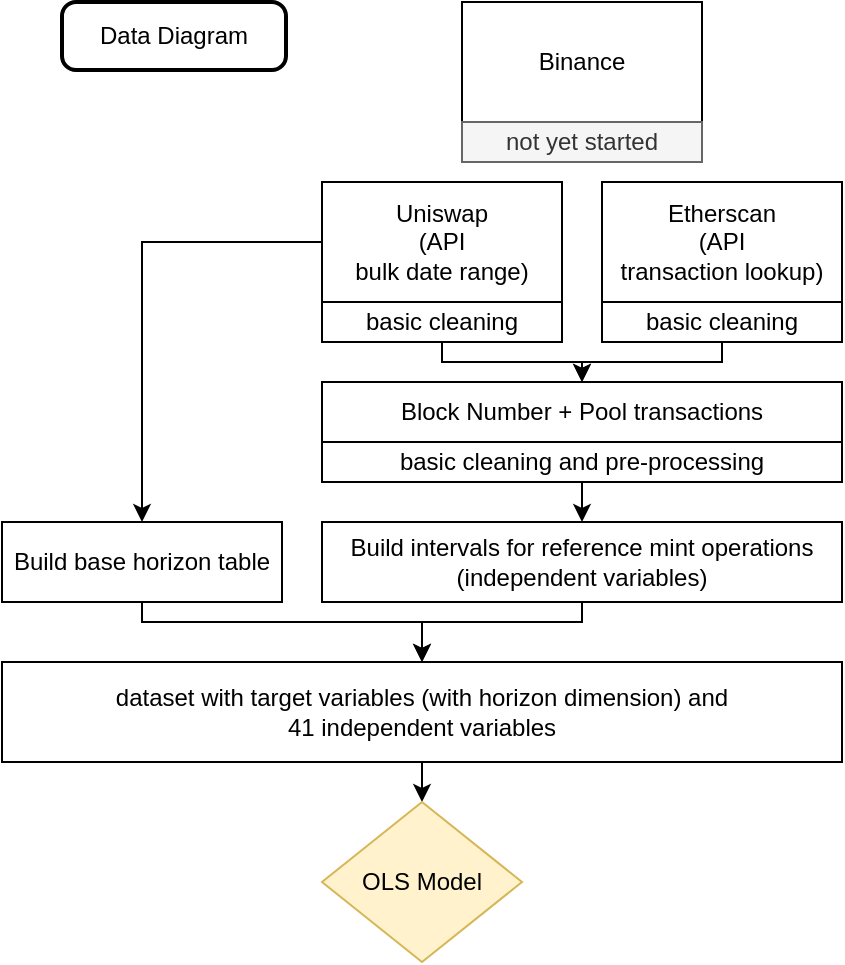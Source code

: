 <mxfile version="21.6.1" type="device">
  <diagram name="Page-1" id="qjpE4YGFM8KmCApll63P">
    <mxGraphModel dx="2603" dy="1583" grid="1" gridSize="10" guides="1" tooltips="1" connect="1" arrows="1" fold="1" page="1" pageScale="1" pageWidth="1169" pageHeight="827" math="0" shadow="0">
      <root>
        <mxCell id="0" />
        <mxCell id="1" parent="0" />
        <mxCell id="2" value="Data Diagram" style="rounded=1;absoluteArcSize=1;arcSize=14;whiteSpace=wrap;strokeWidth=2;" parent="1" vertex="1">
          <mxGeometry width="112" height="34" as="geometry" />
        </mxCell>
        <mxCell id="dzQTFHioQvIF_rcnhzuz-2" value="Binance" style="rounded=0;whiteSpace=wrap;html=1;" vertex="1" parent="1">
          <mxGeometry x="200" width="120" height="60" as="geometry" />
        </mxCell>
        <mxCell id="dzQTFHioQvIF_rcnhzuz-3" style="edgeStyle=orthogonalEdgeStyle;rounded=0;orthogonalLoop=1;jettySize=auto;html=1;exitX=0;exitY=0.5;exitDx=0;exitDy=0;" edge="1" parent="1" source="dzQTFHioQvIF_rcnhzuz-4" target="dzQTFHioQvIF_rcnhzuz-16">
          <mxGeometry relative="1" as="geometry" />
        </mxCell>
        <mxCell id="dzQTFHioQvIF_rcnhzuz-4" value="Uniswap&lt;br&gt;(API&lt;br&gt;bulk date range)" style="rounded=0;whiteSpace=wrap;html=1;" vertex="1" parent="1">
          <mxGeometry x="130" y="90" width="120" height="60" as="geometry" />
        </mxCell>
        <mxCell id="dzQTFHioQvIF_rcnhzuz-5" value="Etherscan&lt;br&gt;(API&lt;br&gt;transaction lookup)" style="rounded=0;whiteSpace=wrap;html=1;" vertex="1" parent="1">
          <mxGeometry x="270" y="90" width="120" height="60" as="geometry" />
        </mxCell>
        <mxCell id="dzQTFHioQvIF_rcnhzuz-6" value="Block Number + Pool transactions" style="rounded=0;whiteSpace=wrap;html=1;" vertex="1" parent="1">
          <mxGeometry x="130" y="190" width="260" height="30" as="geometry" />
        </mxCell>
        <mxCell id="dzQTFHioQvIF_rcnhzuz-7" style="edgeStyle=orthogonalEdgeStyle;rounded=0;orthogonalLoop=1;jettySize=auto;html=1;exitX=0.5;exitY=1;exitDx=0;exitDy=0;entryX=0.5;entryY=0;entryDx=0;entryDy=0;" edge="1" parent="1" source="dzQTFHioQvIF_rcnhzuz-8" target="dzQTFHioQvIF_rcnhzuz-6">
          <mxGeometry relative="1" as="geometry">
            <Array as="points">
              <mxPoint x="190" y="180" />
              <mxPoint x="260" y="180" />
            </Array>
          </mxGeometry>
        </mxCell>
        <mxCell id="dzQTFHioQvIF_rcnhzuz-8" value="basic cleaning" style="rounded=0;whiteSpace=wrap;html=1;" vertex="1" parent="1">
          <mxGeometry x="130" y="150" width="120" height="20" as="geometry" />
        </mxCell>
        <mxCell id="dzQTFHioQvIF_rcnhzuz-9" style="edgeStyle=orthogonalEdgeStyle;rounded=0;orthogonalLoop=1;jettySize=auto;html=1;exitX=0.5;exitY=1;exitDx=0;exitDy=0;entryX=0.5;entryY=0;entryDx=0;entryDy=0;" edge="1" parent="1" source="dzQTFHioQvIF_rcnhzuz-10" target="dzQTFHioQvIF_rcnhzuz-6">
          <mxGeometry relative="1" as="geometry">
            <Array as="points">
              <mxPoint x="330" y="180" />
              <mxPoint x="260" y="180" />
            </Array>
          </mxGeometry>
        </mxCell>
        <mxCell id="dzQTFHioQvIF_rcnhzuz-10" value="basic cleaning" style="rounded=0;whiteSpace=wrap;html=1;" vertex="1" parent="1">
          <mxGeometry x="270" y="150" width="120" height="20" as="geometry" />
        </mxCell>
        <mxCell id="dzQTFHioQvIF_rcnhzuz-11" style="edgeStyle=orthogonalEdgeStyle;rounded=0;orthogonalLoop=1;jettySize=auto;html=1;exitX=0.5;exitY=1;exitDx=0;exitDy=0;entryX=0.5;entryY=0;entryDx=0;entryDy=0;" edge="1" parent="1" source="dzQTFHioQvIF_rcnhzuz-12" target="dzQTFHioQvIF_rcnhzuz-14">
          <mxGeometry relative="1" as="geometry" />
        </mxCell>
        <mxCell id="dzQTFHioQvIF_rcnhzuz-12" value="basic cleaning and pre-processing" style="rounded=0;whiteSpace=wrap;html=1;" vertex="1" parent="1">
          <mxGeometry x="130" y="220" width="260" height="20" as="geometry" />
        </mxCell>
        <mxCell id="dzQTFHioQvIF_rcnhzuz-13" style="edgeStyle=orthogonalEdgeStyle;rounded=0;orthogonalLoop=1;jettySize=auto;html=1;exitX=0.5;exitY=1;exitDx=0;exitDy=0;entryX=0.5;entryY=0;entryDx=0;entryDy=0;" edge="1" parent="1" source="dzQTFHioQvIF_rcnhzuz-14" target="dzQTFHioQvIF_rcnhzuz-18">
          <mxGeometry relative="1" as="geometry">
            <Array as="points">
              <mxPoint x="260" y="310" />
              <mxPoint x="180" y="310" />
            </Array>
          </mxGeometry>
        </mxCell>
        <mxCell id="dzQTFHioQvIF_rcnhzuz-14" value="Build intervals for reference mint operations (independent variables)" style="rounded=0;whiteSpace=wrap;html=1;" vertex="1" parent="1">
          <mxGeometry x="130" y="260" width="260" height="40" as="geometry" />
        </mxCell>
        <mxCell id="dzQTFHioQvIF_rcnhzuz-15" style="edgeStyle=orthogonalEdgeStyle;rounded=0;orthogonalLoop=1;jettySize=auto;html=1;exitX=0.5;exitY=1;exitDx=0;exitDy=0;entryX=0.5;entryY=0;entryDx=0;entryDy=0;" edge="1" parent="1" source="dzQTFHioQvIF_rcnhzuz-16" target="dzQTFHioQvIF_rcnhzuz-18">
          <mxGeometry relative="1" as="geometry">
            <Array as="points">
              <mxPoint x="40" y="310" />
              <mxPoint x="180" y="310" />
            </Array>
          </mxGeometry>
        </mxCell>
        <mxCell id="dzQTFHioQvIF_rcnhzuz-16" value="Build base horizon table" style="rounded=0;whiteSpace=wrap;html=1;" vertex="1" parent="1">
          <mxGeometry x="-30" y="260" width="140" height="40" as="geometry" />
        </mxCell>
        <mxCell id="dzQTFHioQvIF_rcnhzuz-17" style="edgeStyle=orthogonalEdgeStyle;rounded=0;orthogonalLoop=1;jettySize=auto;html=1;exitX=0.5;exitY=1;exitDx=0;exitDy=0;entryX=0.5;entryY=0;entryDx=0;entryDy=0;" edge="1" parent="1" source="dzQTFHioQvIF_rcnhzuz-18" target="dzQTFHioQvIF_rcnhzuz-20">
          <mxGeometry relative="1" as="geometry" />
        </mxCell>
        <mxCell id="dzQTFHioQvIF_rcnhzuz-18" value="dataset with target variables (with horizon dimension) and&lt;br&gt;41 independent variables" style="rounded=0;whiteSpace=wrap;html=1;" vertex="1" parent="1">
          <mxGeometry x="-30" y="330" width="420" height="50" as="geometry" />
        </mxCell>
        <mxCell id="dzQTFHioQvIF_rcnhzuz-19" value="not yet started" style="rounded=0;whiteSpace=wrap;html=1;fillColor=#f5f5f5;fontColor=#333333;strokeColor=#666666;" vertex="1" parent="1">
          <mxGeometry x="200" y="60" width="120" height="20" as="geometry" />
        </mxCell>
        <mxCell id="dzQTFHioQvIF_rcnhzuz-20" value="OLS Model" style="rhombus;whiteSpace=wrap;html=1;fillColor=#fff2cc;strokeColor=#d6b656;" vertex="1" parent="1">
          <mxGeometry x="130" y="400" width="100" height="80" as="geometry" />
        </mxCell>
      </root>
    </mxGraphModel>
  </diagram>
</mxfile>
